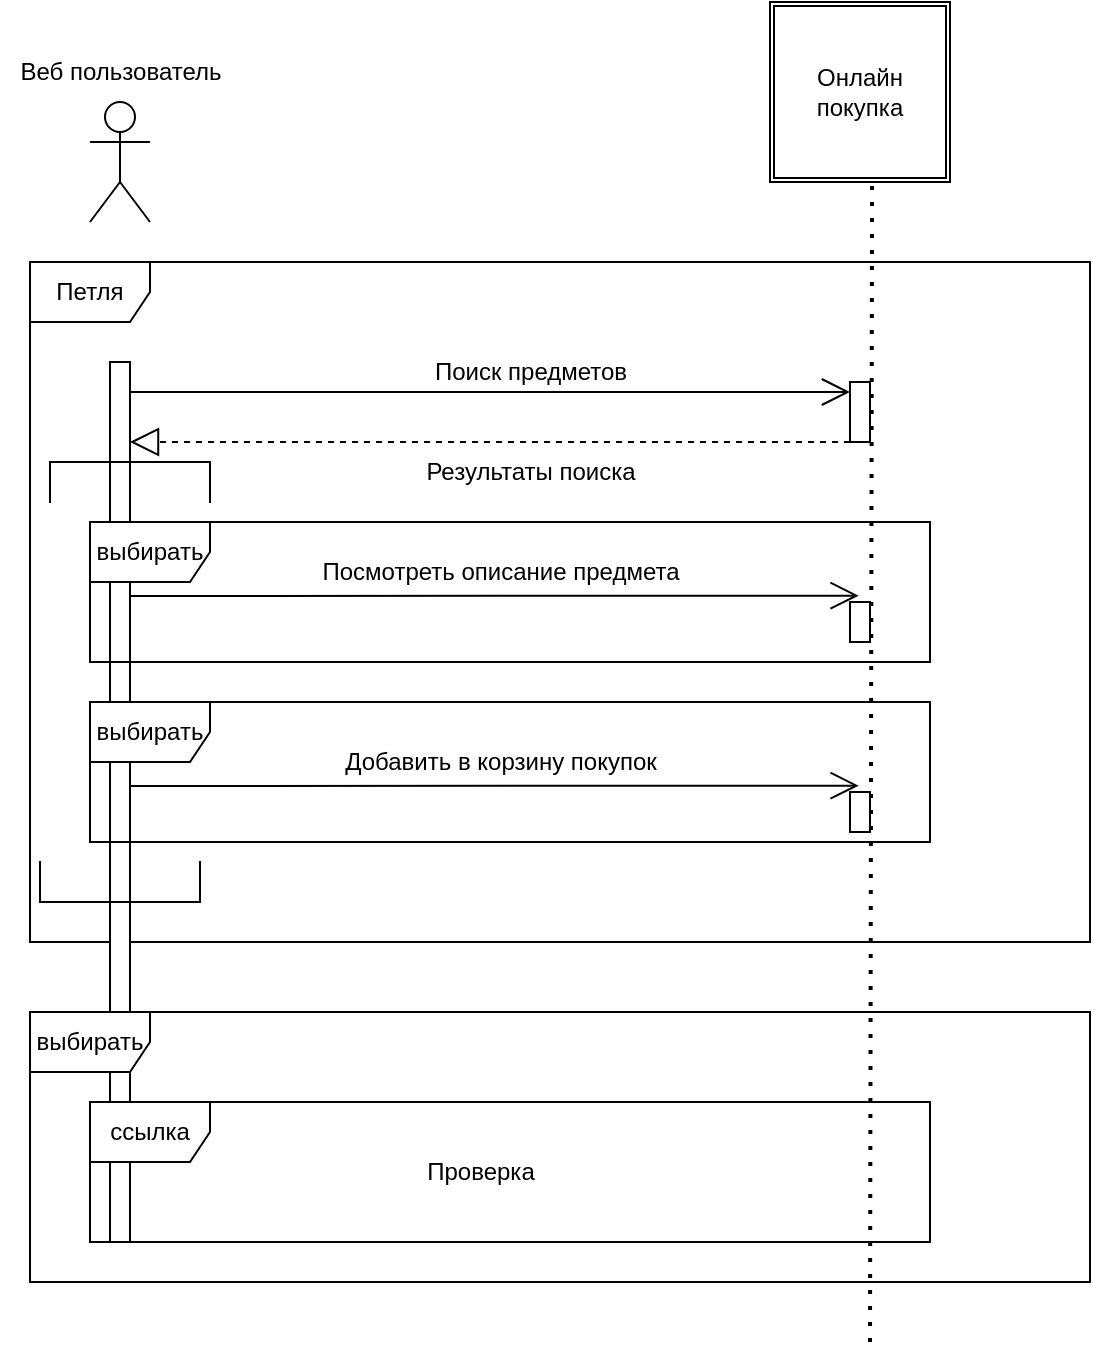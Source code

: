 <mxfile version="22.0.4" type="device">
  <diagram name="Page-1" id="13e1069c-82ec-6db2-03f1-153e76fe0fe0">
    <mxGraphModel dx="1242" dy="686" grid="1" gridSize="10" guides="1" tooltips="1" connect="1" arrows="1" fold="1" page="1" pageScale="1" pageWidth="1100" pageHeight="850" background="none" math="0" shadow="0">
      <root>
        <mxCell id="0" />
        <mxCell id="1" parent="0" />
        <mxCell id="D-9H0z3Ce2Hext_0MIPE-1" value="" style="shape=umlActor;verticalLabelPosition=bottom;verticalAlign=top;html=1;outlineConnect=0;" parent="1" vertex="1">
          <mxGeometry x="70" y="60" width="30" height="60" as="geometry" />
        </mxCell>
        <mxCell id="D-9H0z3Ce2Hext_0MIPE-2" value="Веб пользователь" style="text;html=1;align=center;verticalAlign=middle;resizable=0;points=[];autosize=1;strokeColor=none;fillColor=none;" parent="1" vertex="1">
          <mxGeometry x="25" y="30" width="120" height="30" as="geometry" />
        </mxCell>
        <mxCell id="D-9H0z3Ce2Hext_0MIPE-4" value="Петля" style="shape=umlFrame;whiteSpace=wrap;html=1;pointerEvents=0;" parent="1" vertex="1">
          <mxGeometry x="40" y="140" width="530" height="340" as="geometry" />
        </mxCell>
        <mxCell id="D-9H0z3Ce2Hext_0MIPE-5" value="" style="html=1;points=[[0,0,0,0,5],[0,1,0,0,-5],[1,0,0,0,5],[1,1,0,0,-5]];perimeter=orthogonalPerimeter;outlineConnect=0;targetShapes=umlLifeline;portConstraint=eastwest;newEdgeStyle={&quot;curved&quot;:0,&quot;rounded&quot;:0};" parent="1" vertex="1">
          <mxGeometry x="80" y="190" width="10" height="440" as="geometry" />
        </mxCell>
        <mxCell id="D-9H0z3Ce2Hext_0MIPE-6" value="" style="html=1;points=[[0,0,0,0,5],[0,1,0,0,-5],[1,0,0,0,5],[1,1,0,0,-5]];perimeter=orthogonalPerimeter;outlineConnect=0;targetShapes=umlLifeline;portConstraint=eastwest;newEdgeStyle={&quot;curved&quot;:0,&quot;rounded&quot;:0};" parent="1" vertex="1">
          <mxGeometry x="450" y="200" width="10" height="30" as="geometry" />
        </mxCell>
        <mxCell id="D-9H0z3Ce2Hext_0MIPE-8" value="" style="endArrow=open;endFill=1;endSize=12;html=1;rounded=0;entryX=0;entryY=0;entryDx=0;entryDy=5;entryPerimeter=0;" parent="1" source="D-9H0z3Ce2Hext_0MIPE-5" target="D-9H0z3Ce2Hext_0MIPE-6" edge="1">
          <mxGeometry width="160" relative="1" as="geometry">
            <mxPoint x="90" y="214.58" as="sourcePoint" />
            <mxPoint x="210" y="215" as="targetPoint" />
          </mxGeometry>
        </mxCell>
        <mxCell id="D-9H0z3Ce2Hext_0MIPE-9" value="Поиск предметов" style="text;html=1;align=center;verticalAlign=middle;resizable=0;points=[];autosize=1;strokeColor=none;fillColor=none;" parent="1" vertex="1">
          <mxGeometry x="230" y="180" width="120" height="30" as="geometry" />
        </mxCell>
        <mxCell id="D-9H0z3Ce2Hext_0MIPE-10" value="" style="endArrow=block;dashed=1;endFill=0;endSize=12;html=1;rounded=0;exitX=0;exitY=1;exitDx=0;exitDy=0;exitPerimeter=0;" parent="1" source="D-9H0z3Ce2Hext_0MIPE-6" target="D-9H0z3Ce2Hext_0MIPE-5" edge="1">
          <mxGeometry width="160" relative="1" as="geometry">
            <mxPoint x="260" y="310" as="sourcePoint" />
            <mxPoint x="420" y="310" as="targetPoint" />
          </mxGeometry>
        </mxCell>
        <mxCell id="D-9H0z3Ce2Hext_0MIPE-11" value="Результаты поиска" style="text;html=1;align=center;verticalAlign=middle;resizable=0;points=[];autosize=1;strokeColor=none;fillColor=none;" parent="1" vertex="1">
          <mxGeometry x="225" y="230" width="130" height="30" as="geometry" />
        </mxCell>
        <mxCell id="D-9H0z3Ce2Hext_0MIPE-12" value="выбирать" style="shape=umlFrame;whiteSpace=wrap;html=1;pointerEvents=0;" parent="1" vertex="1">
          <mxGeometry x="70" y="270" width="420" height="70" as="geometry" />
        </mxCell>
        <mxCell id="D-9H0z3Ce2Hext_0MIPE-13" value="" style="html=1;points=[[0,0,0,0,5],[0,1,0,0,-5],[1,0,0,0,5],[1,1,0,0,-5]];perimeter=orthogonalPerimeter;outlineConnect=0;targetShapes=umlLifeline;portConstraint=eastwest;newEdgeStyle={&quot;curved&quot;:0,&quot;rounded&quot;:0};" parent="1" vertex="1">
          <mxGeometry x="450" y="310" width="10" height="20" as="geometry" />
        </mxCell>
        <mxCell id="D-9H0z3Ce2Hext_0MIPE-15" value="" style="endArrow=open;endFill=1;endSize=12;html=1;rounded=0;entryX=0.433;entryY=-0.158;entryDx=0;entryDy=0;entryPerimeter=0;" parent="1" target="D-9H0z3Ce2Hext_0MIPE-13" edge="1">
          <mxGeometry width="160" relative="1" as="geometry">
            <mxPoint x="90" y="307" as="sourcePoint" />
            <mxPoint x="420" y="310" as="targetPoint" />
          </mxGeometry>
        </mxCell>
        <mxCell id="D-9H0z3Ce2Hext_0MIPE-17" value="Посмотреть описание предмета" style="text;html=1;align=center;verticalAlign=middle;resizable=0;points=[];autosize=1;strokeColor=none;fillColor=none;" parent="1" vertex="1">
          <mxGeometry x="175" y="280" width="200" height="30" as="geometry" />
        </mxCell>
        <mxCell id="D-9H0z3Ce2Hext_0MIPE-18" value="выбирать" style="shape=umlFrame;whiteSpace=wrap;html=1;pointerEvents=0;" parent="1" vertex="1">
          <mxGeometry x="70" y="360" width="420" height="70" as="geometry" />
        </mxCell>
        <mxCell id="D-9H0z3Ce2Hext_0MIPE-19" value="" style="html=1;points=[[0,0,0,0,5],[0,1,0,0,-5],[1,0,0,0,5],[1,1,0,0,-5]];perimeter=orthogonalPerimeter;outlineConnect=0;targetShapes=umlLifeline;portConstraint=eastwest;newEdgeStyle={&quot;curved&quot;:0,&quot;rounded&quot;:0};" parent="1" vertex="1">
          <mxGeometry x="450" y="405" width="10" height="20" as="geometry" />
        </mxCell>
        <mxCell id="D-9H0z3Ce2Hext_0MIPE-20" value="" style="endArrow=open;endFill=1;endSize=12;html=1;rounded=0;entryX=0.433;entryY=-0.158;entryDx=0;entryDy=0;entryPerimeter=0;" parent="1" target="D-9H0z3Ce2Hext_0MIPE-19" edge="1">
          <mxGeometry width="160" relative="1" as="geometry">
            <mxPoint x="90" y="402" as="sourcePoint" />
            <mxPoint x="420" y="405" as="targetPoint" />
          </mxGeometry>
        </mxCell>
        <mxCell id="D-9H0z3Ce2Hext_0MIPE-21" value="Добавить в корзину покупок" style="text;html=1;align=center;verticalAlign=middle;resizable=0;points=[];autosize=1;strokeColor=none;fillColor=none;" parent="1" vertex="1">
          <mxGeometry x="185" y="375" width="180" height="30" as="geometry" />
        </mxCell>
        <mxCell id="D-9H0z3Ce2Hext_0MIPE-23" value="" style="shape=partialRectangle;whiteSpace=wrap;html=1;bottom=1;right=1;left=1;top=0;fillColor=none;routingCenterX=-0.5;direction=west;" parent="1" vertex="1">
          <mxGeometry x="50" y="240" width="80" height="20" as="geometry" />
        </mxCell>
        <mxCell id="D-9H0z3Ce2Hext_0MIPE-24" value="" style="shape=partialRectangle;whiteSpace=wrap;html=1;bottom=1;right=1;left=1;top=0;fillColor=none;routingCenterX=-0.5;direction=east;" parent="1" vertex="1">
          <mxGeometry x="45" y="440" width="80" height="20" as="geometry" />
        </mxCell>
        <mxCell id="D-9H0z3Ce2Hext_0MIPE-25" value="ссылка" style="shape=umlFrame;whiteSpace=wrap;html=1;pointerEvents=0;" parent="1" vertex="1">
          <mxGeometry x="70" y="560" width="420" height="70" as="geometry" />
        </mxCell>
        <mxCell id="D-9H0z3Ce2Hext_0MIPE-26" value="выбирать" style="shape=umlFrame;whiteSpace=wrap;html=1;pointerEvents=0;" parent="1" vertex="1">
          <mxGeometry x="40" y="515" width="530" height="135" as="geometry" />
        </mxCell>
        <mxCell id="D-9H0z3Ce2Hext_0MIPE-27" value="Проверка" style="text;html=1;align=center;verticalAlign=middle;resizable=0;points=[];autosize=1;strokeColor=none;fillColor=none;" parent="1" vertex="1">
          <mxGeometry x="225" y="580" width="80" height="30" as="geometry" />
        </mxCell>
        <mxCell id="D-9H0z3Ce2Hext_0MIPE-29" value="Онлайн покупка" style="shape=ext;double=1;whiteSpace=wrap;html=1;aspect=fixed;" parent="1" vertex="1">
          <mxGeometry x="410" y="10" width="90" height="90" as="geometry" />
        </mxCell>
        <mxCell id="D-9H0z3Ce2Hext_0MIPE-30" value="" style="endArrow=none;dashed=1;html=1;dashPattern=1 3;strokeWidth=2;rounded=0;entryX=0.567;entryY=1.017;entryDx=0;entryDy=0;entryPerimeter=0;" parent="1" target="D-9H0z3Ce2Hext_0MIPE-29" edge="1">
          <mxGeometry width="50" height="50" relative="1" as="geometry">
            <mxPoint x="460" y="680" as="sourcePoint" />
            <mxPoint x="370" y="280" as="targetPoint" />
          </mxGeometry>
        </mxCell>
      </root>
    </mxGraphModel>
  </diagram>
</mxfile>
